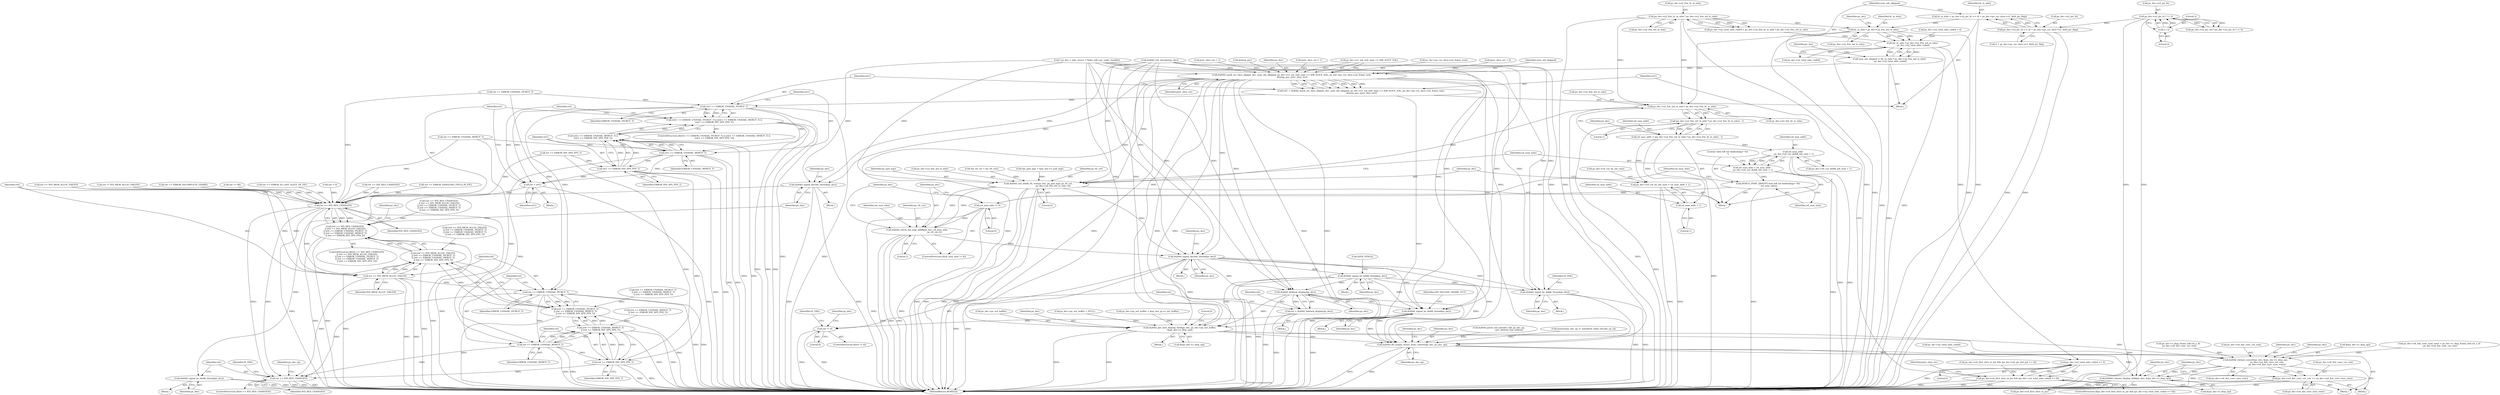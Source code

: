 digraph "0_Android_33ef7de9ddc8ea7eb9cbc440d1cf89957a0c267b@pointer" {
"1001516" [label="(Call,ht_in_mbs * ps_dec->u2_frm_wd_in_mbs)"];
"1001500" [label="(Call,ht_in_mbs = ps_dec->u2_pic_ht >> (4 + ps_dec->ps_cur_slice->u1_field_pic_flag))"];
"1001502" [label="(Call,ps_dec->u2_pic_ht >> (4 + ps_dec->ps_cur_slice->u1_field_pic_flag))"];
"1001027" [label="(Call,ps_dec->u2_pic_ht * 3 / 2)"];
"1001031" [label="(Call,3 / 2)"];
"1001487" [label="(Call,ps_dec->u2_frm_ht_in_mbs * ps_dec->u2_frm_wd_in_mbs)"];
"1001515" [label="(Call,(ht_in_mbs * ps_dec->u2_frm_wd_in_mbs)\n - ps_dec->u2_total_mbs_coded)"];
"1001513" [label="(Call,num_mb_skipped = (ht_in_mbs * ps_dec->u2_frm_wd_in_mbs)\n - ps_dec->u2_total_mbs_coded)"];
"1001556" [label="(Call,ih264d_mark_err_slice_skip(ps_dec, num_mb_skipped, ps_dec->u1_nal_unit_type == IDR_SLICE_NAL, ps_dec->ps_cur_slice->u2_frame_num,\n &temp_poc, prev_slice_err))"];
"1001554" [label="(Call,ret1 = ih264d_mark_err_slice_skip(ps_dec, num_mb_skipped, ps_dec->u1_nal_unit_type == IDR_SLICE_NAL, ps_dec->ps_cur_slice->u2_frame_num,\n &temp_poc, prev_slice_err))"];
"1001574" [label="(Call,ret1 == ERROR_UNAVAIL_PICBUF_T)"];
"1001573" [label="(Call,(ret1 == ERROR_UNAVAIL_PICBUF_T) || (ret1 == ERROR_UNAVAIL_MVBUF_T) ||\n (ret1 == ERROR_INV_SPS_PPS_T))"];
"1001578" [label="(Call,ret1 == ERROR_UNAVAIL_MVBUF_T)"];
"1001577" [label="(Call,(ret1 == ERROR_UNAVAIL_MVBUF_T) ||\n (ret1 == ERROR_INV_SPS_PPS_T))"];
"1001581" [label="(Call,ret1 == ERROR_INV_SPS_PPS_T)"];
"1001585" [label="(Call,ret = ret1)"];
"1001590" [label="(Call,ret == IVD_RES_CHANGED)"];
"1001589" [label="(Call,(ret == IVD_RES_CHANGED)\n || (ret == IVD_MEM_ALLOC_FAILED)\n || (ret == ERROR_UNAVAIL_PICBUF_T)\n || (ret == ERROR_UNAVAIL_MVBUF_T)\n || (ret == ERROR_INV_SPS_PPS_T))"];
"1001594" [label="(Call,ret == IVD_MEM_ALLOC_FAILED)"];
"1001593" [label="(Call,(ret == IVD_MEM_ALLOC_FAILED)\n || (ret == ERROR_UNAVAIL_PICBUF_T)\n || (ret == ERROR_UNAVAIL_MVBUF_T)\n || (ret == ERROR_INV_SPS_PPS_T))"];
"1001598" [label="(Call,ret == ERROR_UNAVAIL_PICBUF_T)"];
"1001597" [label="(Call,(ret == ERROR_UNAVAIL_PICBUF_T)\n || (ret == ERROR_UNAVAIL_MVBUF_T)\n || (ret == ERROR_INV_SPS_PPS_T))"];
"1001602" [label="(Call,ret == ERROR_UNAVAIL_MVBUF_T)"];
"1001601" [label="(Call,(ret == ERROR_UNAVAIL_MVBUF_T)\n || (ret == ERROR_INV_SPS_PPS_T))"];
"1001605" [label="(Call,ret == ERROR_INV_SPS_PPS_T)"];
"1001621" [label="(Call,ret == IVD_RES_CHANGED)"];
"1001609" [label="(Call,ih264d_signal_decode_thread(ps_dec))"];
"1001618" [label="(Call,ih264d_signal_bs_deblk_thread(ps_dec))"];
"1001698" [label="(Call,ih264d_init_deblk_tfr_ctxt(ps_dec, ps_pad_mgr, ps_tfr_cxt,\n                                           ps_dec->u2_frm_wd_in_mbs, 0))"];
"1001722" [label="(Call,ih264d_check_mb_map_deblk(ps_dec, u4_num_mbs,\n                                                   ps_tfr_cxt,1))"];
"1001732" [label="(Call,ih264d_signal_decode_thread(ps_dec))"];
"1001741" [label="(Call,ih264d_signal_bs_deblk_thread(ps_dec))"];
"1001840" [label="(Call,ih264d_signal_bs_deblk_thread(ps_dec))"];
"1001902" [label="(Call,ih264d_deblock_display(ps_dec))"];
"1001900" [label="(Call,ret = ih264d_deblock_display(ps_dec))"];
"1001905" [label="(Call,ret != 0)"];
"1002024" [label="(Call,ih264d_signal_bs_deblk_thread(ps_dec))"];
"1002038" [label="(Call,ih264d_get_next_display_field(ps_dec, ps_dec->ps_out_buffer,\n &(ps_dec->s_disp_op)))"];
"1002066" [label="(Call,ih264d_fill_output_struct_from_context(ps_dec, ps_dec_op))"];
"1002097" [label="(Call,ih264d_format_convert(ps_dec, &(ps_dec->s_disp_op),\n                                  ps_dec->u4_fmt_conv_cur_row,\n                                  ps_dec->u4_fmt_conv_num_rows))"];
"1002109" [label="(Call,ps_dec->u4_fmt_conv_cur_row += ps_dec->u4_fmt_conv_num_rows)"];
"1002116" [label="(Call,ih264d_release_display_field(ps_dec, &(ps_dec->s_disp_op)))"];
"1001546" [label="(Call,ps_dec->u2_total_mbs_coded == 0)"];
"1001542" [label="(Call,ps_dec->u4_first_slice_in_pic && (ps_dec->u2_total_mbs_coded == 0))"];
"1001683" [label="(Call,ps_dec->u2_frm_wd_in_mbs * ps_dec->u2_frm_ht_in_mbs)"];
"1001682" [label="(Call,(ps_dec->u2_frm_wd_in_mbs * ps_dec->u2_frm_ht_in_mbs) - 1)"];
"1001680" [label="(Call,u4_max_addr = (ps_dec->u2_frm_wd_in_mbs * ps_dec->u2_frm_ht_in_mbs) - 1)"];
"1001691" [label="(Call,ps_dec->u4_cur_bs_mb_num = u4_max_addr + 1)"];
"1001695" [label="(Call,u4_max_addr + 1)"];
"1001708" [label="(Call,u4_max_addr\n - ps_dec->u4_cur_deblk_mb_num + 1)"];
"1001706" [label="(Call,u4_num_mbs = u4_max_addr\n - ps_dec->u4_cur_deblk_mb_num + 1)"];
"1001715" [label="(Call,DEBUG_PERF_PRINTF(\"mbs left for deblocking= %d \n\",u4_num_mbs))"];
"1001719" [label="(Call,u4_num_mbs != 0)"];
"1001743" [label="(Call,DATA_SYNC())"];
"1001904" [label="(ControlStructure,if(ret != 0))"];
"1001708" [label="(Call,u4_max_addr\n - ps_dec->u4_cur_deblk_mb_num + 1)"];
"1001706" [label="(Call,u4_num_mbs = u4_max_addr\n - ps_dec->u4_cur_deblk_mb_num + 1)"];
"1001903" [label="(Identifier,ps_dec)"];
"1002110" [label="(Call,ps_dec->u4_fmt_conv_cur_row)"];
"1001726" [label="(Literal,1)"];
"1001910" [label="(Identifier,IV_FAIL)"];
"1001585" [label="(Call,ret = ret1)"];
"1001336" [label="(Call,ret == ERROR_INV_SPS_PPS_T)"];
"1002111" [label="(Identifier,ps_dec)"];
"1001325" [label="(Call,ret == IVD_MEM_ALLOC_FAILED)"];
"1001592" [label="(Identifier,IVD_RES_CHANGED)"];
"1002099" [label="(Call,&(ps_dec->s_disp_op))"];
"1002113" [label="(Call,ps_dec->u4_fmt_conv_num_rows)"];
"1001550" [label="(Literal,0)"];
"1001687" [label="(Call,ps_dec->u2_frm_ht_in_mbs)"];
"1001705" [label="(Literal,0)"];
"1001669" [label="(Call,*ps_tfr_cxt = &s_tfr_ctxt)"];
"1001721" [label="(Literal,0)"];
"1001588" [label="(ControlStructure,if((ret == IVD_RES_CHANGED)\n || (ret == IVD_MEM_ALLOC_FAILED)\n || (ret == ERROR_UNAVAIL_PICBUF_T)\n || (ret == ERROR_UNAVAIL_MVBUF_T)\n || (ret == ERROR_INV_SPS_PPS_T)))"];
"1001742" [label="(Identifier,ps_dec)"];
"1001720" [label="(Identifier,u4_num_mbs)"];
"1001556" [label="(Call,ih264d_mark_err_slice_skip(ps_dec, num_mb_skipped, ps_dec->u1_nal_unit_type == IDR_SLICE_NAL, ps_dec->ps_cur_slice->u2_frame_num,\n &temp_poc, prev_slice_err))"];
"1002106" [label="(Call,ps_dec->u4_fmt_conv_num_rows)"];
"1001572" [label="(ControlStructure,if((ret1 == ERROR_UNAVAIL_PICBUF_T) || (ret1 == ERROR_UNAVAIL_MVBUF_T) ||\n (ret1 == ERROR_INV_SPS_PPS_T)))"];
"1002084" [label="(Call,ps_dec->u4_fmt_conv_num_rows = ps_dec->s_disp_frame_info.u4_y_ht\n - ps_dec->u4_fmt_conv_cur_row)"];
"1001027" [label="(Call,ps_dec->u2_pic_ht * 3 / 2)"];
"1001732" [label="(Call,ih264d_signal_decode_thread(ps_dec))"];
"1001580" [label="(Identifier,ERROR_UNAVAIL_MVBUF_T)"];
"1001618" [label="(Call,ih264d_signal_bs_deblk_thread(ps_dec))"];
"1001604" [label="(Identifier,ERROR_UNAVAIL_MVBUF_T)"];
"1002116" [label="(Call,ih264d_release_display_field(ps_dec, &(ps_dec->s_disp_op)))"];
"1001329" [label="(Call,ret == ERROR_UNAVAIL_PICBUF_T)"];
"1001600" [label="(Identifier,ERROR_UNAVAIL_PICBUF_T)"];
"1001900" [label="(Call,ret = ih264d_deblock_display(ps_dec))"];
"1001518" [label="(Call,ps_dec->u2_frm_wd_in_mbs)"];
"1001351" [label="(Call,ret == ERROR_DANGLING_FIELD_IN_PIC)"];
"1001525" [label="(Call,ps_dec->u4_first_slice_in_pic && (ps_dec->u4_pic_buf_got == 0))"];
"1001333" [label="(Call,ret == ERROR_UNAVAIL_MVBUF_T)"];
"1002083" [label="(Block,)"];
"1001691" [label="(Call,ps_dec->u4_cur_bs_mb_num = u4_max_addr + 1)"];
"1001841" [label="(Identifier,ps_dec)"];
"1001733" [label="(Identifier,ps_dec)"];
"1002088" [label="(Call,ps_dec->s_disp_frame_info.u4_y_ht\n - ps_dec->u4_fmt_conv_cur_row)"];
"1001617" [label="(Block,)"];
"1001571" [label="(Identifier,prev_slice_err)"];
"1001674" [label="(Call,*ps_pad_mgr = &ps_dec->s_pad_mgr)"];
"1001541" [label="(ControlStructure,if(ps_dec->u4_first_slice_in_pic && (ps_dec->u2_total_mbs_coded == 0)))"];
"1001558" [label="(Identifier,num_mb_skipped)"];
"1001348" [label="(Call,ret == ERROR_INCOMPLETE_FRAME)"];
"1002103" [label="(Call,ps_dec->u4_fmt_conv_cur_row)"];
"1001501" [label="(Identifier,ht_in_mbs)"];
"1001551" [label="(Call,prev_slice_err = 1)"];
"1001579" [label="(Identifier,ret1)"];
"1001522" [label="(Identifier,ps_dec)"];
"1001606" [label="(Identifier,ret)"];
"1001607" [label="(Identifier,ERROR_INV_SPS_PPS_T)"];
"1001718" [label="(ControlStructure,if(u4_num_mbs != 0))"];
"1002037" [label="(Block,)"];
"1001521" [label="(Call,ps_dec->u2_total_mbs_coded)"];
"1001682" [label="(Call,(ps_dec->u2_frm_wd_in_mbs * ps_dec->u2_frm_ht_in_mbs) - 1)"];
"1001500" [label="(Call,ht_in_mbs = ps_dec->u2_pic_ht >> (4 + ps_dec->ps_cur_slice->u1_field_pic_flag))"];
"1001598" [label="(Call,ret == ERROR_UNAVAIL_PICBUF_T)"];
"1001516" [label="(Call,ht_in_mbs * ps_dec->u2_frm_wd_in_mbs)"];
"1001627" [label="(Identifier,ps_dec_op)"];
"1001693" [label="(Identifier,ps_dec)"];
"1001740" [label="(Block,)"];
"1001906" [label="(Identifier,ret)"];
"1000908" [label="(Call,ps_dec->u2_total_mbs_coded = 0)"];
"1001503" [label="(Call,ps_dec->u2_pic_ht)"];
"1001554" [label="(Call,ret1 = ih264d_mark_err_slice_skip(ps_dec, num_mb_skipped, ps_dec->u1_nal_unit_type == IDR_SLICE_NAL, ps_dec->ps_cur_slice->u2_frame_num,\n &temp_poc, prev_slice_err))"];
"1001031" [label="(Call,3 / 2)"];
"1001843" [label="(Identifier,IV_FAIL)"];
"1001575" [label="(Identifier,ret1)"];
"1001696" [label="(Identifier,u4_max_addr)"];
"1001631" [label="(Identifier,IV_FAIL)"];
"1001623" [label="(Identifier,IVD_RES_CHANGED)"];
"1002024" [label="(Call,ih264d_signal_bs_deblk_thread(ps_dec))"];
"1001502" [label="(Call,ps_dec->u2_pic_ht >> (4 + ps_dec->ps_cur_slice->u1_field_pic_flag))"];
"1001033" [label="(Literal,2)"];
"1001583" [label="(Identifier,ERROR_INV_SPS_PPS_T)"];
"1001620" [label="(ControlStructure,if(ret == IVD_RES_CHANGED))"];
"1001578" [label="(Call,ret1 == ERROR_UNAVAIL_MVBUF_T)"];
"1001700" [label="(Identifier,ps_pad_mgr)"];
"1001587" [label="(Identifier,ret1)"];
"1001619" [label="(Identifier,ps_dec)"];
"1001725" [label="(Identifier,ps_tfr_cxt)"];
"1002030" [label="(Identifier,IVD_DECODE_FRAME_OUT)"];
"1001569" [label="(Call,&temp_poc)"];
"1001032" [label="(Literal,3)"];
"1000896" [label="(Call,ih264d_init_decoder(ps_dec))"];
"1001608" [label="(Block,)"];
"1001332" [label="(Call,(ret == ERROR_UNAVAIL_MVBUF_T)\n || (ret == ERROR_INV_SPS_PPS_T))"];
"1001697" [label="(Literal,1)"];
"1001902" [label="(Call,ih264d_deblock_display(ps_dec))"];
"1001514" [label="(Identifier,num_mb_skipped)"];
"1002072" [label="(Identifier,ps_dec)"];
"1001543" [label="(Call,ps_dec->u4_first_slice_in_pic)"];
"1001622" [label="(Identifier,ret)"];
"1001680" [label="(Call,u4_max_addr = (ps_dec->u2_frm_wd_in_mbs * ps_dec->u2_frm_ht_in_mbs) - 1)"];
"1001328" [label="(Call,(ret == ERROR_UNAVAIL_PICBUF_T)\n || (ret == ERROR_UNAVAIL_MVBUF_T)\n || (ret == ERROR_INV_SPS_PPS_T))"];
"1001517" [label="(Identifier,ht_in_mbs)"];
"1001557" [label="(Identifier,ps_dec)"];
"1002186" [label="(MethodReturn,WORD32)"];
"1002067" [label="(Identifier,ps_dec)"];
"1002066" [label="(Call,ih264d_fill_output_struct_from_context(ps_dec, ps_dec_op))"];
"1001534" [label="(Call,prev_slice_err = 1)"];
"1001547" [label="(Call,ps_dec->u2_total_mbs_coded)"];
"1001294" [label="(Call,ih264d_parse_nal_unit(dec_hdl, ps_dec_op,\n                              pu1_bitstrm_buf, buflen))"];
"1002043" [label="(Call,&(ps_dec->s_disp_op))"];
"1001591" [label="(Identifier,ret)"];
"1001634" [label="(Identifier,ps_dec)"];
"1001590" [label="(Call,ret == IVD_RES_CHANGED)"];
"1001724" [label="(Identifier,u4_num_mbs)"];
"1001664" [label="(Block,)"];
"1001741" [label="(Call,ih264d_signal_bs_deblk_thread(ps_dec))"];
"1002118" [label="(Call,&(ps_dec->s_disp_op))"];
"1001300" [label="(Call,ret != OK)"];
"1001601" [label="(Call,(ret == ERROR_UNAVAIL_MVBUF_T)\n || (ret == ERROR_INV_SPS_PPS_T))"];
"1001681" [label="(Identifier,u4_max_addr)"];
"1001907" [label="(Literal,0)"];
"1001717" [label="(Identifier,u4_num_mbs)"];
"1001899" [label="(Block,)"];
"1001840" [label="(Call,ih264d_signal_bs_deblk_thread(ps_dec))"];
"1001719" [label="(Call,u4_num_mbs != 0)"];
"1001513" [label="(Call,num_mb_skipped = (ht_in_mbs * ps_dec->u2_frm_wd_in_mbs)\n - ps_dec->u2_total_mbs_coded)"];
"1002039" [label="(Identifier,ps_dec)"];
"1001559" [label="(Call,ps_dec->u1_nal_unit_type == IDR_SLICE_NAL)"];
"1001715" [label="(Call,DEBUG_PERF_PRINTF(\"mbs left for deblocking= %d \n\",u4_num_mbs))"];
"1001595" [label="(Identifier,ret)"];
"1001589" [label="(Call,(ret == IVD_RES_CHANGED)\n || (ret == IVD_MEM_ALLOC_FAILED)\n || (ret == ERROR_UNAVAIL_PICBUF_T)\n || (ret == ERROR_UNAVAIL_MVBUF_T)\n || (ret == ERROR_INV_SPS_PPS_T))"];
"1001599" [label="(Identifier,ret)"];
"1001702" [label="(Call,ps_dec->u2_frm_wd_in_mbs)"];
"1001576" [label="(Identifier,ERROR_UNAVAIL_PICBUF_T)"];
"1002109" [label="(Call,ps_dec->u4_fmt_conv_cur_row += ps_dec->u4_fmt_conv_num_rows)"];
"1001584" [label="(Block,)"];
"1001594" [label="(Call,ret == IVD_MEM_ALLOC_FAILED)"];
"1001901" [label="(Identifier,ret)"];
"1001839" [label="(Block,)"];
"1001729" [label="(Identifier,ps_dec)"];
"1001023" [label="(Call,ps_dec->u2_pic_wd * ps_dec->u2_pic_ht * 3 / 2)"];
"1001324" [label="(Call,(ret == IVD_MEM_ALLOC_FAILED)\n || (ret == ERROR_UNAVAIL_PICBUF_T)\n || (ret == ERROR_UNAVAIL_MVBUF_T)\n || (ret == ERROR_INV_SPS_PPS_T))"];
"1001487" [label="(Call,ps_dec->u2_frm_ht_in_mbs * ps_dec->u2_frm_wd_in_mbs)"];
"1001621" [label="(Call,ret == IVD_RES_CHANGED)"];
"1001709" [label="(Identifier,u4_max_addr)"];
"1001596" [label="(Identifier,IVD_MEM_ALLOC_FAILED)"];
"1001699" [label="(Identifier,ps_dec)"];
"1001365" [label="(Call,ret == ERROR_IN_LAST_SLICE_OF_PIC)"];
"1002117" [label="(Identifier,ps_dec)"];
"1001028" [label="(Call,ps_dec->u2_pic_ht)"];
"1002097" [label="(Call,ih264d_format_convert(ps_dec, &(ps_dec->s_disp_op),\n                                  ps_dec->u4_fmt_conv_cur_row,\n                                  ps_dec->u4_fmt_conv_num_rows))"];
"1001552" [label="(Identifier,prev_slice_err)"];
"1001698" [label="(Call,ih264d_init_deblk_tfr_ctxt(ps_dec, ps_pad_mgr, ps_tfr_cxt,\n                                           ps_dec->u2_frm_wd_in_mbs, 0))"];
"1002025" [label="(Identifier,ps_dec)"];
"1002026" [label="(Block,)"];
"1000311" [label="(Call,ps_dec->ps_out_buffer = NULL)"];
"1001542" [label="(Call,ps_dec->u4_first_slice_in_pic && (ps_dec->u2_total_mbs_coded == 0))"];
"1001710" [label="(Call,ps_dec->u4_cur_deblk_mb_num + 1)"];
"1002126" [label="(Identifier,ps_dec)"];
"1000227" [label="(Call,memset(ps_dec_op, 0, sizeof(ivd_video_decode_op_t)))"];
"1001546" [label="(Call,ps_dec->u2_total_mbs_coded == 0)"];
"1001609" [label="(Call,ih264d_signal_decode_thread(ps_dec))"];
"1001602" [label="(Call,ret == ERROR_UNAVAIL_MVBUF_T)"];
"1000324" [label="(Call,ps_dec->ps_out_buffer = &ps_dec_ip->s_out_buffer)"];
"1002040" [label="(Call,ps_dec->ps_out_buffer)"];
"1001321" [label="(Call,ret == IVD_RES_CHANGED)"];
"1001586" [label="(Identifier,ret)"];
"1001491" [label="(Call,ps_dec->u2_frm_wd_in_mbs)"];
"1001684" [label="(Call,ps_dec->u2_frm_wd_in_mbs)"];
"1002023" [label="(Block,)"];
"1001683" [label="(Call,ps_dec->u2_frm_wd_in_mbs * ps_dec->u2_frm_ht_in_mbs)"];
"1001737" [label="(Identifier,ps_dec)"];
"1001515" [label="(Call,(ht_in_mbs * ps_dec->u2_frm_wd_in_mbs)\n - ps_dec->u2_total_mbs_coded)"];
"1001320" [label="(Call,(ret == IVD_RES_CHANGED)\n || (ret == IVD_MEM_ALLOC_FAILED)\n || (ret == ERROR_UNAVAIL_PICBUF_T)\n || (ret == ERROR_UNAVAIL_MVBUF_T)\n || (ret == ERROR_INV_SPS_PPS_T))"];
"1001610" [label="(Identifier,ps_dec)"];
"1001581" [label="(Call,ret1 == ERROR_INV_SPS_PPS_T)"];
"1001614" [label="(Identifier,ps_dec)"];
"1001707" [label="(Identifier,u4_num_mbs)"];
"1001636" [label="(Block,)"];
"1000188" [label="(Call,ret = 0)"];
"1001480" [label="(Call,ret != IVD_MEM_ALLOC_FAILED)"];
"1001695" [label="(Call,u4_max_addr + 1)"];
"1001494" [label="(Block,)"];
"1001701" [label="(Identifier,ps_tfr_cxt)"];
"1002068" [label="(Identifier,ps_dec_op)"];
"1001723" [label="(Identifier,ps_dec)"];
"1001692" [label="(Call,ps_dec->u4_cur_bs_mb_num)"];
"1001593" [label="(Call,(ret == IVD_MEM_ALLOC_FAILED)\n || (ret == ERROR_UNAVAIL_PICBUF_T)\n || (ret == ERROR_UNAVAIL_MVBUF_T)\n || (ret == ERROR_INV_SPS_PPS_T))"];
"1001555" [label="(Identifier,ret1)"];
"1002049" [label="(Literal,0)"];
"1001573" [label="(Call,(ret1 == ERROR_UNAVAIL_PICBUF_T) || (ret1 == ERROR_UNAVAIL_MVBUF_T) ||\n (ret1 == ERROR_INV_SPS_PPS_T))"];
"1001722" [label="(Call,ih264d_check_mb_map_deblk(ps_dec, u4_num_mbs,\n                                                   ps_tfr_cxt,1))"];
"1001597" [label="(Call,(ret == ERROR_UNAVAIL_PICBUF_T)\n || (ret == ERROR_UNAVAIL_MVBUF_T)\n || (ret == ERROR_INV_SPS_PPS_T))"];
"1001577" [label="(Call,(ret1 == ERROR_UNAVAIL_MVBUF_T) ||\n (ret1 == ERROR_INV_SPS_PPS_T))"];
"1001690" [label="(Literal,1)"];
"1000153" [label="(Call,* ps_dec = (dec_struct_t *)(dec_hdl->pv_codec_handle))"];
"1001506" [label="(Call,4 + ps_dec->ps_cur_slice->u1_field_pic_flag)"];
"1001564" [label="(Call,ps_dec->ps_cur_slice->u2_frame_num)"];
"1001582" [label="(Identifier,ret1)"];
"1001488" [label="(Call,ps_dec->u2_frm_ht_in_mbs)"];
"1001605" [label="(Call,ret == ERROR_INV_SPS_PPS_T)"];
"1001716" [label="(Literal,\"mbs left for deblocking= %d \n\")"];
"1001483" [label="(Call,ps_dec->u2_total_mbs_coded < ps_dec->u2_frm_ht_in_mbs * ps_dec->u2_frm_wd_in_mbs)"];
"1001905" [label="(Call,ret != 0)"];
"1001527" [label="(Identifier,ps_dec)"];
"1001574" [label="(Call,ret1 == ERROR_UNAVAIL_PICBUF_T)"];
"1002098" [label="(Identifier,ps_dec)"];
"1001538" [label="(Call,prev_slice_err = 2)"];
"1002038" [label="(Call,ih264d_get_next_display_field(ps_dec, ps_dec->ps_out_buffer,\n &(ps_dec->s_disp_op)))"];
"1001914" [label="(Identifier,ps_dec)"];
"1001603" [label="(Identifier,ret)"];
"1001516" -> "1001515"  [label="AST: "];
"1001516" -> "1001518"  [label="CFG: "];
"1001517" -> "1001516"  [label="AST: "];
"1001518" -> "1001516"  [label="AST: "];
"1001522" -> "1001516"  [label="CFG: "];
"1001516" -> "1002186"  [label="DDG: "];
"1001516" -> "1002186"  [label="DDG: "];
"1001516" -> "1001515"  [label="DDG: "];
"1001516" -> "1001515"  [label="DDG: "];
"1001500" -> "1001516"  [label="DDG: "];
"1001487" -> "1001516"  [label="DDG: "];
"1001516" -> "1001683"  [label="DDG: "];
"1001500" -> "1001494"  [label="AST: "];
"1001500" -> "1001502"  [label="CFG: "];
"1001501" -> "1001500"  [label="AST: "];
"1001502" -> "1001500"  [label="AST: "];
"1001514" -> "1001500"  [label="CFG: "];
"1001500" -> "1002186"  [label="DDG: "];
"1001502" -> "1001500"  [label="DDG: "];
"1001502" -> "1001500"  [label="DDG: "];
"1001502" -> "1001506"  [label="CFG: "];
"1001503" -> "1001502"  [label="AST: "];
"1001506" -> "1001502"  [label="AST: "];
"1001502" -> "1002186"  [label="DDG: "];
"1001502" -> "1002186"  [label="DDG: "];
"1001027" -> "1001502"  [label="DDG: "];
"1001027" -> "1001023"  [label="AST: "];
"1001027" -> "1001031"  [label="CFG: "];
"1001028" -> "1001027"  [label="AST: "];
"1001031" -> "1001027"  [label="AST: "];
"1001023" -> "1001027"  [label="CFG: "];
"1001027" -> "1002186"  [label="DDG: "];
"1001027" -> "1002186"  [label="DDG: "];
"1001027" -> "1001023"  [label="DDG: "];
"1001027" -> "1001023"  [label="DDG: "];
"1001031" -> "1001027"  [label="DDG: "];
"1001031" -> "1001027"  [label="DDG: "];
"1001031" -> "1001033"  [label="CFG: "];
"1001032" -> "1001031"  [label="AST: "];
"1001033" -> "1001031"  [label="AST: "];
"1001487" -> "1001483"  [label="AST: "];
"1001487" -> "1001491"  [label="CFG: "];
"1001488" -> "1001487"  [label="AST: "];
"1001491" -> "1001487"  [label="AST: "];
"1001483" -> "1001487"  [label="CFG: "];
"1001487" -> "1002186"  [label="DDG: "];
"1001487" -> "1002186"  [label="DDG: "];
"1001487" -> "1001483"  [label="DDG: "];
"1001487" -> "1001483"  [label="DDG: "];
"1001487" -> "1001683"  [label="DDG: "];
"1001487" -> "1001683"  [label="DDG: "];
"1001515" -> "1001513"  [label="AST: "];
"1001515" -> "1001521"  [label="CFG: "];
"1001521" -> "1001515"  [label="AST: "];
"1001513" -> "1001515"  [label="CFG: "];
"1001515" -> "1002186"  [label="DDG: "];
"1001515" -> "1002186"  [label="DDG: "];
"1001515" -> "1001513"  [label="DDG: "];
"1001515" -> "1001513"  [label="DDG: "];
"1001483" -> "1001515"  [label="DDG: "];
"1000908" -> "1001515"  [label="DDG: "];
"1001515" -> "1001546"  [label="DDG: "];
"1001513" -> "1001494"  [label="AST: "];
"1001514" -> "1001513"  [label="AST: "];
"1001527" -> "1001513"  [label="CFG: "];
"1001513" -> "1002186"  [label="DDG: "];
"1001513" -> "1001556"  [label="DDG: "];
"1001556" -> "1001554"  [label="AST: "];
"1001556" -> "1001571"  [label="CFG: "];
"1001557" -> "1001556"  [label="AST: "];
"1001558" -> "1001556"  [label="AST: "];
"1001559" -> "1001556"  [label="AST: "];
"1001564" -> "1001556"  [label="AST: "];
"1001569" -> "1001556"  [label="AST: "];
"1001571" -> "1001556"  [label="AST: "];
"1001554" -> "1001556"  [label="CFG: "];
"1001556" -> "1002186"  [label="DDG: "];
"1001556" -> "1002186"  [label="DDG: "];
"1001556" -> "1002186"  [label="DDG: "];
"1001556" -> "1002186"  [label="DDG: "];
"1001556" -> "1002186"  [label="DDG: "];
"1001556" -> "1002186"  [label="DDG: "];
"1001556" -> "1001554"  [label="DDG: "];
"1001556" -> "1001554"  [label="DDG: "];
"1001556" -> "1001554"  [label="DDG: "];
"1001556" -> "1001554"  [label="DDG: "];
"1001556" -> "1001554"  [label="DDG: "];
"1001556" -> "1001554"  [label="DDG: "];
"1000896" -> "1001556"  [label="DDG: "];
"1000153" -> "1001556"  [label="DDG: "];
"1001559" -> "1001556"  [label="DDG: "];
"1001559" -> "1001556"  [label="DDG: "];
"1001534" -> "1001556"  [label="DDG: "];
"1001538" -> "1001556"  [label="DDG: "];
"1001551" -> "1001556"  [label="DDG: "];
"1001556" -> "1001609"  [label="DDG: "];
"1001556" -> "1001698"  [label="DDG: "];
"1001556" -> "1001732"  [label="DDG: "];
"1001556" -> "1001840"  [label="DDG: "];
"1001556" -> "1001902"  [label="DDG: "];
"1001556" -> "1002024"  [label="DDG: "];
"1001556" -> "1002038"  [label="DDG: "];
"1001556" -> "1002066"  [label="DDG: "];
"1001554" -> "1001494"  [label="AST: "];
"1001555" -> "1001554"  [label="AST: "];
"1001575" -> "1001554"  [label="CFG: "];
"1001554" -> "1002186"  [label="DDG: "];
"1001554" -> "1001574"  [label="DDG: "];
"1001574" -> "1001573"  [label="AST: "];
"1001574" -> "1001576"  [label="CFG: "];
"1001575" -> "1001574"  [label="AST: "];
"1001576" -> "1001574"  [label="AST: "];
"1001579" -> "1001574"  [label="CFG: "];
"1001573" -> "1001574"  [label="CFG: "];
"1001574" -> "1002186"  [label="DDG: "];
"1001574" -> "1002186"  [label="DDG: "];
"1001574" -> "1001573"  [label="DDG: "];
"1001574" -> "1001573"  [label="DDG: "];
"1001329" -> "1001574"  [label="DDG: "];
"1001574" -> "1001578"  [label="DDG: "];
"1001574" -> "1001585"  [label="DDG: "];
"1001574" -> "1001598"  [label="DDG: "];
"1001573" -> "1001572"  [label="AST: "];
"1001573" -> "1001577"  [label="CFG: "];
"1001577" -> "1001573"  [label="AST: "];
"1001586" -> "1001573"  [label="CFG: "];
"1001591" -> "1001573"  [label="CFG: "];
"1001573" -> "1002186"  [label="DDG: "];
"1001573" -> "1002186"  [label="DDG: "];
"1001573" -> "1002186"  [label="DDG: "];
"1001577" -> "1001573"  [label="DDG: "];
"1001577" -> "1001573"  [label="DDG: "];
"1001578" -> "1001577"  [label="AST: "];
"1001578" -> "1001580"  [label="CFG: "];
"1001579" -> "1001578"  [label="AST: "];
"1001580" -> "1001578"  [label="AST: "];
"1001582" -> "1001578"  [label="CFG: "];
"1001577" -> "1001578"  [label="CFG: "];
"1001578" -> "1002186"  [label="DDG: "];
"1001578" -> "1002186"  [label="DDG: "];
"1001578" -> "1001577"  [label="DDG: "];
"1001578" -> "1001577"  [label="DDG: "];
"1001333" -> "1001578"  [label="DDG: "];
"1001578" -> "1001581"  [label="DDG: "];
"1001578" -> "1001585"  [label="DDG: "];
"1001578" -> "1001602"  [label="DDG: "];
"1001577" -> "1001581"  [label="CFG: "];
"1001581" -> "1001577"  [label="AST: "];
"1001577" -> "1002186"  [label="DDG: "];
"1001577" -> "1002186"  [label="DDG: "];
"1001581" -> "1001577"  [label="DDG: "];
"1001581" -> "1001577"  [label="DDG: "];
"1001581" -> "1001583"  [label="CFG: "];
"1001582" -> "1001581"  [label="AST: "];
"1001583" -> "1001581"  [label="AST: "];
"1001581" -> "1002186"  [label="DDG: "];
"1001581" -> "1002186"  [label="DDG: "];
"1001336" -> "1001581"  [label="DDG: "];
"1001581" -> "1001585"  [label="DDG: "];
"1001581" -> "1001605"  [label="DDG: "];
"1001585" -> "1001584"  [label="AST: "];
"1001585" -> "1001587"  [label="CFG: "];
"1001586" -> "1001585"  [label="AST: "];
"1001587" -> "1001585"  [label="AST: "];
"1001591" -> "1001585"  [label="CFG: "];
"1001585" -> "1002186"  [label="DDG: "];
"1001585" -> "1001590"  [label="DDG: "];
"1001590" -> "1001589"  [label="AST: "];
"1001590" -> "1001592"  [label="CFG: "];
"1001591" -> "1001590"  [label="AST: "];
"1001592" -> "1001590"  [label="AST: "];
"1001595" -> "1001590"  [label="CFG: "];
"1001589" -> "1001590"  [label="CFG: "];
"1001590" -> "1002186"  [label="DDG: "];
"1001590" -> "1002186"  [label="DDG: "];
"1001590" -> "1001589"  [label="DDG: "];
"1001590" -> "1001589"  [label="DDG: "];
"1001325" -> "1001590"  [label="DDG: "];
"1000188" -> "1001590"  [label="DDG: "];
"1001300" -> "1001590"  [label="DDG: "];
"1001351" -> "1001590"  [label="DDG: "];
"1001321" -> "1001590"  [label="DDG: "];
"1001321" -> "1001590"  [label="DDG: "];
"1001333" -> "1001590"  [label="DDG: "];
"1001480" -> "1001590"  [label="DDG: "];
"1001365" -> "1001590"  [label="DDG: "];
"1001348" -> "1001590"  [label="DDG: "];
"1001329" -> "1001590"  [label="DDG: "];
"1001336" -> "1001590"  [label="DDG: "];
"1001590" -> "1001594"  [label="DDG: "];
"1001590" -> "1001621"  [label="DDG: "];
"1001590" -> "1001621"  [label="DDG: "];
"1001589" -> "1001588"  [label="AST: "];
"1001589" -> "1001593"  [label="CFG: "];
"1001593" -> "1001589"  [label="AST: "];
"1001610" -> "1001589"  [label="CFG: "];
"1001634" -> "1001589"  [label="CFG: "];
"1001589" -> "1002186"  [label="DDG: "];
"1001589" -> "1002186"  [label="DDG: "];
"1001589" -> "1002186"  [label="DDG: "];
"1001320" -> "1001589"  [label="DDG: "];
"1001593" -> "1001589"  [label="DDG: "];
"1001593" -> "1001589"  [label="DDG: "];
"1001594" -> "1001593"  [label="AST: "];
"1001594" -> "1001596"  [label="CFG: "];
"1001595" -> "1001594"  [label="AST: "];
"1001596" -> "1001594"  [label="AST: "];
"1001599" -> "1001594"  [label="CFG: "];
"1001593" -> "1001594"  [label="CFG: "];
"1001594" -> "1002186"  [label="DDG: "];
"1001594" -> "1002186"  [label="DDG: "];
"1001594" -> "1001593"  [label="DDG: "];
"1001594" -> "1001593"  [label="DDG: "];
"1001325" -> "1001594"  [label="DDG: "];
"1001480" -> "1001594"  [label="DDG: "];
"1001594" -> "1001598"  [label="DDG: "];
"1001594" -> "1001621"  [label="DDG: "];
"1001593" -> "1001597"  [label="CFG: "];
"1001597" -> "1001593"  [label="AST: "];
"1001593" -> "1002186"  [label="DDG: "];
"1001593" -> "1002186"  [label="DDG: "];
"1001324" -> "1001593"  [label="DDG: "];
"1001597" -> "1001593"  [label="DDG: "];
"1001597" -> "1001593"  [label="DDG: "];
"1001598" -> "1001597"  [label="AST: "];
"1001598" -> "1001600"  [label="CFG: "];
"1001599" -> "1001598"  [label="AST: "];
"1001600" -> "1001598"  [label="AST: "];
"1001603" -> "1001598"  [label="CFG: "];
"1001597" -> "1001598"  [label="CFG: "];
"1001598" -> "1002186"  [label="DDG: "];
"1001598" -> "1002186"  [label="DDG: "];
"1001598" -> "1001597"  [label="DDG: "];
"1001598" -> "1001597"  [label="DDG: "];
"1001329" -> "1001598"  [label="DDG: "];
"1001598" -> "1001602"  [label="DDG: "];
"1001598" -> "1001621"  [label="DDG: "];
"1001597" -> "1001601"  [label="CFG: "];
"1001601" -> "1001597"  [label="AST: "];
"1001597" -> "1002186"  [label="DDG: "];
"1001597" -> "1002186"  [label="DDG: "];
"1001601" -> "1001597"  [label="DDG: "];
"1001601" -> "1001597"  [label="DDG: "];
"1001328" -> "1001597"  [label="DDG: "];
"1001602" -> "1001601"  [label="AST: "];
"1001602" -> "1001604"  [label="CFG: "];
"1001603" -> "1001602"  [label="AST: "];
"1001604" -> "1001602"  [label="AST: "];
"1001606" -> "1001602"  [label="CFG: "];
"1001601" -> "1001602"  [label="CFG: "];
"1001602" -> "1002186"  [label="DDG: "];
"1001602" -> "1002186"  [label="DDG: "];
"1001602" -> "1001601"  [label="DDG: "];
"1001602" -> "1001601"  [label="DDG: "];
"1001333" -> "1001602"  [label="DDG: "];
"1001602" -> "1001605"  [label="DDG: "];
"1001602" -> "1001621"  [label="DDG: "];
"1001601" -> "1001605"  [label="CFG: "];
"1001605" -> "1001601"  [label="AST: "];
"1001601" -> "1002186"  [label="DDG: "];
"1001601" -> "1002186"  [label="DDG: "];
"1001332" -> "1001601"  [label="DDG: "];
"1001605" -> "1001601"  [label="DDG: "];
"1001605" -> "1001601"  [label="DDG: "];
"1001605" -> "1001607"  [label="CFG: "];
"1001606" -> "1001605"  [label="AST: "];
"1001607" -> "1001605"  [label="AST: "];
"1001605" -> "1002186"  [label="DDG: "];
"1001605" -> "1002186"  [label="DDG: "];
"1001336" -> "1001605"  [label="DDG: "];
"1001605" -> "1001621"  [label="DDG: "];
"1001621" -> "1001620"  [label="AST: "];
"1001621" -> "1001623"  [label="CFG: "];
"1001622" -> "1001621"  [label="AST: "];
"1001623" -> "1001621"  [label="AST: "];
"1001627" -> "1001621"  [label="CFG: "];
"1001631" -> "1001621"  [label="CFG: "];
"1001621" -> "1002186"  [label="DDG: "];
"1001621" -> "1002186"  [label="DDG: "];
"1001621" -> "1002186"  [label="DDG: "];
"1001609" -> "1001608"  [label="AST: "];
"1001609" -> "1001610"  [label="CFG: "];
"1001610" -> "1001609"  [label="AST: "];
"1001614" -> "1001609"  [label="CFG: "];
"1001609" -> "1002186"  [label="DDG: "];
"1001609" -> "1002186"  [label="DDG: "];
"1000896" -> "1001609"  [label="DDG: "];
"1000153" -> "1001609"  [label="DDG: "];
"1001609" -> "1001618"  [label="DDG: "];
"1001618" -> "1001617"  [label="AST: "];
"1001618" -> "1001619"  [label="CFG: "];
"1001619" -> "1001618"  [label="AST: "];
"1001622" -> "1001618"  [label="CFG: "];
"1001618" -> "1002186"  [label="DDG: "];
"1001618" -> "1002186"  [label="DDG: "];
"1001698" -> "1001664"  [label="AST: "];
"1001698" -> "1001705"  [label="CFG: "];
"1001699" -> "1001698"  [label="AST: "];
"1001700" -> "1001698"  [label="AST: "];
"1001701" -> "1001698"  [label="AST: "];
"1001702" -> "1001698"  [label="AST: "];
"1001705" -> "1001698"  [label="AST: "];
"1001707" -> "1001698"  [label="CFG: "];
"1001698" -> "1002186"  [label="DDG: "];
"1001698" -> "1002186"  [label="DDG: "];
"1001698" -> "1002186"  [label="DDG: "];
"1001698" -> "1002186"  [label="DDG: "];
"1000896" -> "1001698"  [label="DDG: "];
"1000153" -> "1001698"  [label="DDG: "];
"1001674" -> "1001698"  [label="DDG: "];
"1001669" -> "1001698"  [label="DDG: "];
"1001683" -> "1001698"  [label="DDG: "];
"1001698" -> "1001722"  [label="DDG: "];
"1001698" -> "1001722"  [label="DDG: "];
"1001698" -> "1001732"  [label="DDG: "];
"1001722" -> "1001718"  [label="AST: "];
"1001722" -> "1001726"  [label="CFG: "];
"1001723" -> "1001722"  [label="AST: "];
"1001724" -> "1001722"  [label="AST: "];
"1001725" -> "1001722"  [label="AST: "];
"1001726" -> "1001722"  [label="AST: "];
"1001729" -> "1001722"  [label="CFG: "];
"1001722" -> "1002186"  [label="DDG: "];
"1001722" -> "1002186"  [label="DDG: "];
"1001722" -> "1002186"  [label="DDG: "];
"1001719" -> "1001722"  [label="DDG: "];
"1001722" -> "1001732"  [label="DDG: "];
"1001732" -> "1001636"  [label="AST: "];
"1001732" -> "1001733"  [label="CFG: "];
"1001733" -> "1001732"  [label="AST: "];
"1001737" -> "1001732"  [label="CFG: "];
"1001732" -> "1002186"  [label="DDG: "];
"1001732" -> "1002186"  [label="DDG: "];
"1000153" -> "1001732"  [label="DDG: "];
"1000896" -> "1001732"  [label="DDG: "];
"1001732" -> "1001741"  [label="DDG: "];
"1001732" -> "1001840"  [label="DDG: "];
"1001732" -> "1001902"  [label="DDG: "];
"1001732" -> "1002024"  [label="DDG: "];
"1001732" -> "1002038"  [label="DDG: "];
"1001732" -> "1002066"  [label="DDG: "];
"1001741" -> "1001740"  [label="AST: "];
"1001741" -> "1001742"  [label="CFG: "];
"1001742" -> "1001741"  [label="AST: "];
"1001743" -> "1001741"  [label="CFG: "];
"1001741" -> "1002186"  [label="DDG: "];
"1001741" -> "1002186"  [label="DDG: "];
"1001741" -> "1001840"  [label="DDG: "];
"1001741" -> "1001902"  [label="DDG: "];
"1001741" -> "1002024"  [label="DDG: "];
"1001741" -> "1002038"  [label="DDG: "];
"1001741" -> "1002066"  [label="DDG: "];
"1001840" -> "1001839"  [label="AST: "];
"1001840" -> "1001841"  [label="CFG: "];
"1001841" -> "1001840"  [label="AST: "];
"1001843" -> "1001840"  [label="CFG: "];
"1001840" -> "1002186"  [label="DDG: "];
"1001840" -> "1002186"  [label="DDG: "];
"1000896" -> "1001840"  [label="DDG: "];
"1000153" -> "1001840"  [label="DDG: "];
"1001902" -> "1001900"  [label="AST: "];
"1001902" -> "1001903"  [label="CFG: "];
"1001903" -> "1001902"  [label="AST: "];
"1001900" -> "1001902"  [label="CFG: "];
"1001902" -> "1002186"  [label="DDG: "];
"1001902" -> "1001900"  [label="DDG: "];
"1000896" -> "1001902"  [label="DDG: "];
"1000153" -> "1001902"  [label="DDG: "];
"1001902" -> "1002024"  [label="DDG: "];
"1001902" -> "1002038"  [label="DDG: "];
"1001902" -> "1002066"  [label="DDG: "];
"1001900" -> "1001899"  [label="AST: "];
"1001901" -> "1001900"  [label="AST: "];
"1001906" -> "1001900"  [label="CFG: "];
"1001900" -> "1002186"  [label="DDG: "];
"1001900" -> "1001905"  [label="DDG: "];
"1001905" -> "1001904"  [label="AST: "];
"1001905" -> "1001907"  [label="CFG: "];
"1001906" -> "1001905"  [label="AST: "];
"1001907" -> "1001905"  [label="AST: "];
"1001910" -> "1001905"  [label="CFG: "];
"1001914" -> "1001905"  [label="CFG: "];
"1001905" -> "1002186"  [label="DDG: "];
"1001905" -> "1002186"  [label="DDG: "];
"1002024" -> "1002023"  [label="AST: "];
"1002024" -> "1002025"  [label="CFG: "];
"1002025" -> "1002024"  [label="AST: "];
"1002030" -> "1002024"  [label="CFG: "];
"1002024" -> "1002186"  [label="DDG: "];
"1000896" -> "1002024"  [label="DDG: "];
"1000153" -> "1002024"  [label="DDG: "];
"1002024" -> "1002038"  [label="DDG: "];
"1002024" -> "1002066"  [label="DDG: "];
"1002038" -> "1002037"  [label="AST: "];
"1002038" -> "1002043"  [label="CFG: "];
"1002039" -> "1002038"  [label="AST: "];
"1002040" -> "1002038"  [label="AST: "];
"1002043" -> "1002038"  [label="AST: "];
"1002049" -> "1002038"  [label="CFG: "];
"1002038" -> "1002186"  [label="DDG: "];
"1002038" -> "1002186"  [label="DDG: "];
"1000896" -> "1002038"  [label="DDG: "];
"1000153" -> "1002038"  [label="DDG: "];
"1000311" -> "1002038"  [label="DDG: "];
"1000324" -> "1002038"  [label="DDG: "];
"1002038" -> "1002066"  [label="DDG: "];
"1002038" -> "1002097"  [label="DDG: "];
"1002038" -> "1002116"  [label="DDG: "];
"1002066" -> "1002026"  [label="AST: "];
"1002066" -> "1002068"  [label="CFG: "];
"1002067" -> "1002066"  [label="AST: "];
"1002068" -> "1002066"  [label="AST: "];
"1002072" -> "1002066"  [label="CFG: "];
"1002066" -> "1002186"  [label="DDG: "];
"1002066" -> "1002186"  [label="DDG: "];
"1000896" -> "1002066"  [label="DDG: "];
"1000153" -> "1002066"  [label="DDG: "];
"1001294" -> "1002066"  [label="DDG: "];
"1000227" -> "1002066"  [label="DDG: "];
"1002066" -> "1002097"  [label="DDG: "];
"1002066" -> "1002116"  [label="DDG: "];
"1002097" -> "1002083"  [label="AST: "];
"1002097" -> "1002106"  [label="CFG: "];
"1002098" -> "1002097"  [label="AST: "];
"1002099" -> "1002097"  [label="AST: "];
"1002103" -> "1002097"  [label="AST: "];
"1002106" -> "1002097"  [label="AST: "];
"1002111" -> "1002097"  [label="CFG: "];
"1002097" -> "1002186"  [label="DDG: "];
"1002088" -> "1002097"  [label="DDG: "];
"1002084" -> "1002097"  [label="DDG: "];
"1002097" -> "1002109"  [label="DDG: "];
"1002097" -> "1002109"  [label="DDG: "];
"1002097" -> "1002116"  [label="DDG: "];
"1002097" -> "1002116"  [label="DDG: "];
"1002109" -> "1002083"  [label="AST: "];
"1002109" -> "1002113"  [label="CFG: "];
"1002110" -> "1002109"  [label="AST: "];
"1002113" -> "1002109"  [label="AST: "];
"1002117" -> "1002109"  [label="CFG: "];
"1002109" -> "1002186"  [label="DDG: "];
"1002109" -> "1002186"  [label="DDG: "];
"1002116" -> "1002026"  [label="AST: "];
"1002116" -> "1002118"  [label="CFG: "];
"1002117" -> "1002116"  [label="AST: "];
"1002118" -> "1002116"  [label="AST: "];
"1002126" -> "1002116"  [label="CFG: "];
"1002116" -> "1002186"  [label="DDG: "];
"1002116" -> "1002186"  [label="DDG: "];
"1002116" -> "1002186"  [label="DDG: "];
"1001546" -> "1001542"  [label="AST: "];
"1001546" -> "1001550"  [label="CFG: "];
"1001547" -> "1001546"  [label="AST: "];
"1001550" -> "1001546"  [label="AST: "];
"1001542" -> "1001546"  [label="CFG: "];
"1001546" -> "1002186"  [label="DDG: "];
"1001546" -> "1001542"  [label="DDG: "];
"1001546" -> "1001542"  [label="DDG: "];
"1001542" -> "1001541"  [label="AST: "];
"1001542" -> "1001543"  [label="CFG: "];
"1001543" -> "1001542"  [label="AST: "];
"1001552" -> "1001542"  [label="CFG: "];
"1001555" -> "1001542"  [label="CFG: "];
"1001542" -> "1002186"  [label="DDG: "];
"1001542" -> "1002186"  [label="DDG: "];
"1001542" -> "1002186"  [label="DDG: "];
"1001525" -> "1001542"  [label="DDG: "];
"1001683" -> "1001682"  [label="AST: "];
"1001683" -> "1001687"  [label="CFG: "];
"1001684" -> "1001683"  [label="AST: "];
"1001687" -> "1001683"  [label="AST: "];
"1001690" -> "1001683"  [label="CFG: "];
"1001683" -> "1002186"  [label="DDG: "];
"1001683" -> "1001682"  [label="DDG: "];
"1001683" -> "1001682"  [label="DDG: "];
"1001682" -> "1001680"  [label="AST: "];
"1001682" -> "1001690"  [label="CFG: "];
"1001690" -> "1001682"  [label="AST: "];
"1001680" -> "1001682"  [label="CFG: "];
"1001682" -> "1002186"  [label="DDG: "];
"1001682" -> "1001680"  [label="DDG: "];
"1001682" -> "1001680"  [label="DDG: "];
"1001680" -> "1001664"  [label="AST: "];
"1001681" -> "1001680"  [label="AST: "];
"1001693" -> "1001680"  [label="CFG: "];
"1001680" -> "1002186"  [label="DDG: "];
"1001680" -> "1001691"  [label="DDG: "];
"1001680" -> "1001695"  [label="DDG: "];
"1001680" -> "1001708"  [label="DDG: "];
"1001691" -> "1001664"  [label="AST: "];
"1001691" -> "1001695"  [label="CFG: "];
"1001692" -> "1001691"  [label="AST: "];
"1001695" -> "1001691"  [label="AST: "];
"1001699" -> "1001691"  [label="CFG: "];
"1001691" -> "1002186"  [label="DDG: "];
"1001691" -> "1002186"  [label="DDG: "];
"1001695" -> "1001697"  [label="CFG: "];
"1001696" -> "1001695"  [label="AST: "];
"1001697" -> "1001695"  [label="AST: "];
"1001708" -> "1001706"  [label="AST: "];
"1001708" -> "1001710"  [label="CFG: "];
"1001709" -> "1001708"  [label="AST: "];
"1001710" -> "1001708"  [label="AST: "];
"1001706" -> "1001708"  [label="CFG: "];
"1001708" -> "1002186"  [label="DDG: "];
"1001708" -> "1002186"  [label="DDG: "];
"1001708" -> "1001706"  [label="DDG: "];
"1001708" -> "1001706"  [label="DDG: "];
"1001706" -> "1001664"  [label="AST: "];
"1001707" -> "1001706"  [label="AST: "];
"1001716" -> "1001706"  [label="CFG: "];
"1001706" -> "1002186"  [label="DDG: "];
"1001706" -> "1001715"  [label="DDG: "];
"1001715" -> "1001664"  [label="AST: "];
"1001715" -> "1001717"  [label="CFG: "];
"1001716" -> "1001715"  [label="AST: "];
"1001717" -> "1001715"  [label="AST: "];
"1001720" -> "1001715"  [label="CFG: "];
"1001715" -> "1002186"  [label="DDG: "];
"1001715" -> "1001719"  [label="DDG: "];
"1001719" -> "1001718"  [label="AST: "];
"1001719" -> "1001721"  [label="CFG: "];
"1001720" -> "1001719"  [label="AST: "];
"1001721" -> "1001719"  [label="AST: "];
"1001723" -> "1001719"  [label="CFG: "];
"1001729" -> "1001719"  [label="CFG: "];
"1001719" -> "1002186"  [label="DDG: "];
"1001719" -> "1002186"  [label="DDG: "];
}
